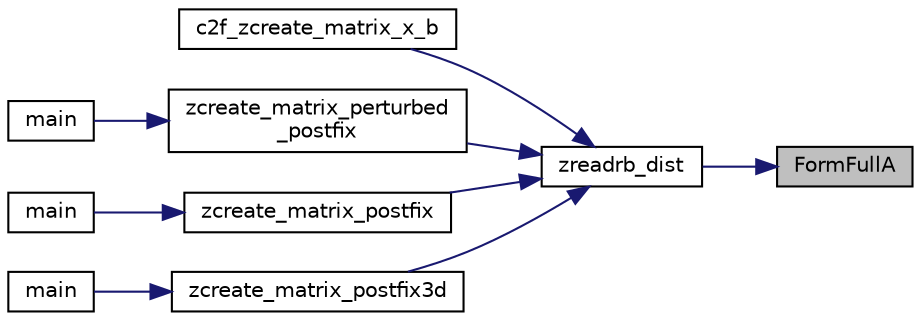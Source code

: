 digraph "FormFullA"
{
 // LATEX_PDF_SIZE
  edge [fontname="Helvetica",fontsize="10",labelfontname="Helvetica",labelfontsize="10"];
  node [fontname="Helvetica",fontsize="10",shape=record];
  rankdir="RL";
  Node1 [label="FormFullA",height=0.2,width=0.4,color="black", fillcolor="grey75", style="filled", fontcolor="black",tooltip=" "];
  Node1 -> Node2 [dir="back",color="midnightblue",fontsize="10",style="solid",fontname="Helvetica"];
  Node2 [label="zreadrb_dist",height=0.2,width=0.4,color="black", fillcolor="white", style="filled",URL="$superlu__zdefs_8h.html#a649e45741419ae031b6e8e5f5356e655",tooltip=" "];
  Node2 -> Node3 [dir="back",color="midnightblue",fontsize="10",style="solid",fontname="Helvetica"];
  Node3 [label="c2f_zcreate_matrix_x_b",height=0.2,width=0.4,color="black", fillcolor="white", style="filled",URL="$c2f__zcreate__matrix__x__b_8c.html#aff1aed6a54a517bdec4fdb9237b76d60",tooltip=" "];
  Node2 -> Node4 [dir="back",color="midnightblue",fontsize="10",style="solid",fontname="Helvetica"];
  Node4 [label="zcreate_matrix_perturbed\l_postfix",height=0.2,width=0.4,color="black", fillcolor="white", style="filled",URL="$zcreate__matrix__perturbed_8c.html#a8f161723be47995bd8640ccb09a0824b",tooltip=" "];
  Node4 -> Node5 [dir="back",color="midnightblue",fontsize="10",style="solid",fontname="Helvetica"];
  Node5 [label="main",height=0.2,width=0.4,color="black", fillcolor="white", style="filled",URL="$pzdrive2_8c.html#a0ddf1224851353fc92bfbff6f499fa97",tooltip=" "];
  Node2 -> Node6 [dir="back",color="midnightblue",fontsize="10",style="solid",fontname="Helvetica"];
  Node6 [label="zcreate_matrix_postfix",height=0.2,width=0.4,color="black", fillcolor="white", style="filled",URL="$superlu__zdefs_8h.html#a4717c8b0363cb4de3fb37f4db8240f26",tooltip=" "];
  Node6 -> Node7 [dir="back",color="midnightblue",fontsize="10",style="solid",fontname="Helvetica"];
  Node7 [label="main",height=0.2,width=0.4,color="black", fillcolor="white", style="filled",URL="$pzdrive_8c.html#a0ddf1224851353fc92bfbff6f499fa97",tooltip=" "];
  Node2 -> Node8 [dir="back",color="midnightblue",fontsize="10",style="solid",fontname="Helvetica"];
  Node8 [label="zcreate_matrix_postfix3d",height=0.2,width=0.4,color="black", fillcolor="white", style="filled",URL="$superlu__zdefs_8h.html#a01bc537365a18c6a3b005122cfbcf1e9",tooltip=" "];
  Node8 -> Node9 [dir="back",color="midnightblue",fontsize="10",style="solid",fontname="Helvetica"];
  Node9 [label="main",height=0.2,width=0.4,color="black", fillcolor="white", style="filled",URL="$pzdrive3d_8c.html#a0ddf1224851353fc92bfbff6f499fa97",tooltip=" "];
}

